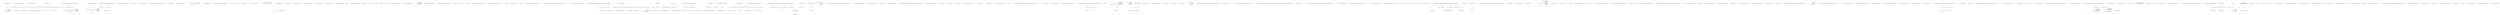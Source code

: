 digraph  {
d15 [cluster="Hangfire.AutomaticRetryAttribute.OnStateElection(Hangfire.States.ElectStateContext)", color=green, community=1, label="Logger.ErrorException(\r\n                        String.Format(\r\n                            ''Failed to process the job '{0}': an exception occurred.'',\r\n                            context.JobId),\r\n                        failedState.Exception)", prediction=0, span="67-71"];
d5 [cluster="Hangfire.AutomaticRetryAttribute.OnStateElection(Hangfire.States.ElectStateContext)", label="Entry Hangfire.AutomaticRetryAttribute.OnStateElection(Hangfire.States.ElectStateContext)", span="44-44"];
d6 [cluster="Hangfire.AutomaticRetryAttribute.OnStateElection(Hangfire.States.ElectStateContext)", label="var failedState = context.CandidateState as FailedState", span="46-46"];
d14 [cluster="Hangfire.AutomaticRetryAttribute.OnStateElection(Hangfire.States.ElectStateContext)", label=LogEvents, span="65-65"];
d16 [cluster="Hangfire.AutomaticRetryAttribute.OnStateElection(Hangfire.States.ElectStateContext)", label="Exit Hangfire.AutomaticRetryAttribute.OnStateElection(Hangfire.States.ElectStateContext)", span="44-44"];
d20 [cluster="string.Format(string, object)", label="Entry string.Format(string, object)", span="0-0"];
d21 [cluster="Hangfire.Logging.ILog.ErrorException(string, System.Exception)", label="Entry Hangfire.Logging.ILog.ErrorException(string, System.Exception)", span="166-166"];
d26 [cluster="Hangfire.AutomaticRetryAttribute.ScheduleAgainLater(Hangfire.States.ElectStateContext, int, Hangfire.States.FailedState)", color=green, community=1, label="Logger.WarnException(\r\n                    String.Format(\r\n                        ''Failed to process the job '{0}': an exception occurred. Retry attempt {1} of {2} will be performed in {3}.'',\r\n                        context.JobId,\r\n                        retryAttempt,\r\n                        Attempts,\r\n                        delay),\r\n                    failedState.Exception)", prediction=1, span="97-104"];
d47 [label="Hangfire.AutomaticRetryAttribute", span=""];
d18 [cluster="Hangfire.AutomaticRetryAttribute.ScheduleAgainLater(Hangfire.States.ElectStateContext, int, Hangfire.States.FailedState)", label="Entry Hangfire.AutomaticRetryAttribute.ScheduleAgainLater(Hangfire.States.ElectStateContext, int, Hangfire.States.FailedState)", span="82-82"];
d22 [cluster="Hangfire.AutomaticRetryAttribute.ScheduleAgainLater(Hangfire.States.ElectStateContext, int, Hangfire.States.FailedState)", label="var delay = TimeSpan.FromSeconds(SecondsToDelay(retryAttempt))", span="84-84"];
d25 [cluster="Hangfire.AutomaticRetryAttribute.ScheduleAgainLater(Hangfire.States.ElectStateContext, int, Hangfire.States.FailedState)", label=LogEvents, span="95-95"];
d27 [cluster="Hangfire.AutomaticRetryAttribute.ScheduleAgainLater(Hangfire.States.ElectStateContext, int, Hangfire.States.FailedState)", label="Exit Hangfire.AutomaticRetryAttribute.ScheduleAgainLater(Hangfire.States.ElectStateContext, int, Hangfire.States.FailedState)", span="82-82"];
d33 [cluster="string.Format(string, params object[])", label="Entry string.Format(string, params object[])", span="0-0"];
d34 [cluster="Hangfire.Logging.ILog.WarnException(string, System.Exception)", label="Entry Hangfire.Logging.ILog.WarnException(string, System.Exception)", span="285-285"];
d35 [cluster="Hangfire.AutomaticRetryAttribute.TransitionToDeleted(Hangfire.States.ElectStateContext, Hangfire.States.FailedState)", color=green, community=0, label="context.CandidateState = new DeletedState\r\n            {\r\n                Reason = String.Format(''Automatic deletion after retry count exceeded {0}'', Attempts)\r\n            }", prediction=2, span="115-118"];
d19 [cluster="Hangfire.AutomaticRetryAttribute.TransitionToDeleted(Hangfire.States.ElectStateContext, Hangfire.States.FailedState)", label="Entry Hangfire.AutomaticRetryAttribute.TransitionToDeleted(Hangfire.States.ElectStateContext, Hangfire.States.FailedState)", span="113-113"];
d36 [cluster="Hangfire.AutomaticRetryAttribute.TransitionToDeleted(Hangfire.States.ElectStateContext, Hangfire.States.FailedState)", label=LogEvents, span="120-120"];
d39 [cluster="Hangfire.States.DeletedState.DeletedState()", label="Entry Hangfire.States.DeletedState.DeletedState()", span="27-27"];
d37 [cluster="Hangfire.AutomaticRetryAttribute.TransitionToDeleted(Hangfire.States.ElectStateContext, Hangfire.States.FailedState)", color=green, community=1, label="Logger.WarnException(\r\n                    String.Format(\r\n                        ''Failed to process the job '{0}': an exception occured. Job was automatically deleted because the retry attempt count exceeded {1}.'',\r\n                        context.JobId,\r\n                        Attempts),\r\n                    failedState.Exception)", prediction=1, span="122-127"];
d38 [cluster="Hangfire.AutomaticRetryAttribute.TransitionToDeleted(Hangfire.States.ElectStateContext, Hangfire.States.FailedState)", label="Exit Hangfire.AutomaticRetryAttribute.TransitionToDeleted(Hangfire.States.ElectStateContext, Hangfire.States.FailedState)", span="113-113"];
d32 [cluster="string.Format(string, object, object)", label="Entry string.Format(string, object, object)", span="0-0"];
d9 [cluster="Hangfire.AutomaticRetryAttribute.OnStateElection(Hangfire.States.ElectStateContext)", label="var retryAttempt = context.GetJobParameter<int>(''RetryCount'') + 1", span="53-53"];
d11 [cluster="Hangfire.AutomaticRetryAttribute.OnStateElection(Hangfire.States.ElectStateContext)", label="ScheduleAgainLater(context, retryAttempt, failedState)", span="57-57"];
d13 [cluster="Hangfire.AutomaticRetryAttribute.OnStateElection(Hangfire.States.ElectStateContext)", label="TransitionToDeleted(context, failedState)", span="61-61"];
d7 [cluster="Hangfire.AutomaticRetryAttribute.OnStateElection(Hangfire.States.ElectStateContext)", label="failedState == null", span="47-47"];
d12 [cluster="Hangfire.AutomaticRetryAttribute.OnStateElection(Hangfire.States.ElectStateContext)", label="retryAttempt > Attempts && OnAttemptsExceeded == AttemptsExceededAction.Delete", span="59-59"];
d8 [cluster="Hangfire.AutomaticRetryAttribute.OnStateElection(Hangfire.States.ElectStateContext)", label="return;", span="50-50"];
d1 [cluster="Hangfire.AutomaticRetryAttribute.AutomaticRetryAttribute()", label="Attempts = DefaultRetryAttempts", span="22-22"];
d2 [cluster="Hangfire.AutomaticRetryAttribute.AutomaticRetryAttribute()", label="LogEvents = true", span="23-23"];
d3 [cluster="Hangfire.AutomaticRetryAttribute.AutomaticRetryAttribute()", label="OnAttemptsExceeded = AttemptsExceededAction.Fail", span="24-24"];
d10 [cluster="Hangfire.AutomaticRetryAttribute.OnStateElection(Hangfire.States.ElectStateContext)", label="retryAttempt <= Attempts", span="55-55"];
d24 [cluster="Hangfire.AutomaticRetryAttribute.ScheduleAgainLater(Hangfire.States.ElectStateContext, int, Hangfire.States.FailedState)", label="context.CandidateState = new ScheduledState(delay)\r\n            {\r\n                Reason = String.Format(''Retry attempt {0} of {1}'', retryAttempt, Attempts)\r\n            }", span="90-93"];
d28 [cluster="Hangfire.AutomaticRetryAttribute.SecondsToDelay(long)", label="Entry Hangfire.AutomaticRetryAttribute.SecondsToDelay(long)", span="132-132"];
d23 [cluster="Hangfire.AutomaticRetryAttribute.ScheduleAgainLater(Hangfire.States.ElectStateContext, int, Hangfire.States.FailedState)", label="context.SetJobParameter(''RetryCount'', retryAttempt)", span="86-86"];
d29 [cluster="System.TimeSpan.FromSeconds(double)", label="Entry System.TimeSpan.FromSeconds(double)", span="0-0"];
d17 [cluster="Hangfire.States.ElectStateContext.GetJobParameter<T>(string)", label="Entry Hangfire.States.ElectStateContext.GetJobParameter<T>(string)", span="54-54"];
d0 [cluster="Hangfire.AutomaticRetryAttribute.AutomaticRetryAttribute()", label="Entry Hangfire.AutomaticRetryAttribute.AutomaticRetryAttribute()", span="20-20"];
d4 [cluster="Hangfire.AutomaticRetryAttribute.AutomaticRetryAttribute()", label="Exit Hangfire.AutomaticRetryAttribute.AutomaticRetryAttribute()", span="20-20"];
d31 [cluster="Hangfire.States.ScheduledState.ScheduledState(System.TimeSpan)", label="Entry Hangfire.States.ScheduledState.ScheduledState(System.TimeSpan)", span="27-27"];
d42 [cluster="Hangfire.AutomaticRetryAttribute.SecondsToDelay(long)", label="Exit Hangfire.AutomaticRetryAttribute.SecondsToDelay(long)", span="132-132"];
d40 [cluster="Hangfire.AutomaticRetryAttribute.SecondsToDelay(long)", label="var random = new Random()", span="134-134"];
d41 [cluster="Hangfire.AutomaticRetryAttribute.SecondsToDelay(long)", label="return (int)Math.Round(\r\n                Math.Pow(retryCount - 1, 4) + 15 + (random.Next(30) * (retryCount)));", span="135-136"];
d30 [cluster="Hangfire.States.ElectStateContext.SetJobParameter<T>(string, T)", label="Entry Hangfire.States.ElectStateContext.SetJobParameter<T>(string, T)", span="49-49"];
d43 [cluster="System.Random.Random()", label="Entry System.Random.Random()", span="0-0"];
d44 [cluster="System.Math.Pow(double, double)", label="Entry System.Math.Pow(double, double)", span="0-0"];
d45 [cluster="System.Random.Next(int)", label="Entry System.Random.Next(int)", span="0-0"];
d46 [cluster="System.Math.Round(double)", label="Entry System.Math.Round(double)", span="0-0"];
m0_7 [cluster="Unk.NotNull", file="AutomaticRetryServerComponentWrapper.cs", label="Entry Unk.NotNull", span=""];
m0_6 [cluster="Hangfire.SqlServer.Msmq.MsmqJobQueueProvider.GetJobQueue(IDbConnection)", file="AutomaticRetryServerComponentWrapper.cs", label="Entry Hangfire.SqlServer.Msmq.MsmqJobQueueProvider.GetJobQueue(IDbConnection)", span="32-32"];
m0_5 [cluster="Hangfire.SqlServer.Msmq.Tests.MsmqJobQueueProviderFacts.CreateProvider()", file="AutomaticRetryServerComponentWrapper.cs", label="Entry Hangfire.SqlServer.Msmq.Tests.MsmqJobQueueProviderFacts.CreateProvider()", span="29-29"];
m0_14 [cluster="Hangfire.SqlServer.Msmq.Tests.MsmqJobQueueProviderFacts.CreateProvider()", file="AutomaticRetryServerComponentWrapper.cs", label="return new MsmqJobQueueProvider(\r\n                CleanMsmqQueueAttribute.PathPattern,\r\n                Queues,\r\n                MsmqTransactionType.Internal);", span="31-34"];
m0_15 [cluster="Hangfire.SqlServer.Msmq.Tests.MsmqJobQueueProviderFacts.CreateProvider()", file="AutomaticRetryServerComponentWrapper.cs", label="Exit Hangfire.SqlServer.Msmq.Tests.MsmqJobQueueProviderFacts.CreateProvider()", span="29-29"];
m0_0 [cluster="Hangfire.SqlServer.Msmq.Tests.MsmqJobQueueProviderFacts.GetJobQueue_ReturnsNonNullInstance()", file="AutomaticRetryServerComponentWrapper.cs", label="Entry Hangfire.SqlServer.Msmq.Tests.MsmqJobQueueProviderFacts.GetJobQueue_ReturnsNonNullInstance()", span="10-10"];
m0_1 [cluster="Hangfire.SqlServer.Msmq.Tests.MsmqJobQueueProviderFacts.GetJobQueue_ReturnsNonNullInstance()", file="AutomaticRetryServerComponentWrapper.cs", label="var provider = CreateProvider()", span="12-12"];
m0_2 [cluster="Hangfire.SqlServer.Msmq.Tests.MsmqJobQueueProviderFacts.GetJobQueue_ReturnsNonNullInstance()", file="AutomaticRetryServerComponentWrapper.cs", label="var jobQueue = provider.GetJobQueue(null)", span="14-14"];
m0_3 [cluster="Hangfire.SqlServer.Msmq.Tests.MsmqJobQueueProviderFacts.GetJobQueue_ReturnsNonNullInstance()", file="AutomaticRetryServerComponentWrapper.cs", label="Assert.NotNull(jobQueue)", span="16-16"];
m0_4 [cluster="Hangfire.SqlServer.Msmq.Tests.MsmqJobQueueProviderFacts.GetJobQueue_ReturnsNonNullInstance()", file="AutomaticRetryServerComponentWrapper.cs", label="Exit Hangfire.SqlServer.Msmq.Tests.MsmqJobQueueProviderFacts.GetJobQueue_ReturnsNonNullInstance()", span="10-10"];
m0_8 [cluster="Hangfire.SqlServer.Msmq.Tests.MsmqJobQueueProviderFacts.GetMonitoringApi_ReturnsNonNullInstance()", file="AutomaticRetryServerComponentWrapper.cs", label="Entry Hangfire.SqlServer.Msmq.Tests.MsmqJobQueueProviderFacts.GetMonitoringApi_ReturnsNonNullInstance()", span="20-20"];
m0_9 [cluster="Hangfire.SqlServer.Msmq.Tests.MsmqJobQueueProviderFacts.GetMonitoringApi_ReturnsNonNullInstance()", file="AutomaticRetryServerComponentWrapper.cs", label="var provider = CreateProvider()", span="22-22"];
m0_10 [cluster="Hangfire.SqlServer.Msmq.Tests.MsmqJobQueueProviderFacts.GetMonitoringApi_ReturnsNonNullInstance()", file="AutomaticRetryServerComponentWrapper.cs", label="var monitoring = provider.GetJobQueueMonitoringApi(null)", span="24-24"];
m0_11 [cluster="Hangfire.SqlServer.Msmq.Tests.MsmqJobQueueProviderFacts.GetMonitoringApi_ReturnsNonNullInstance()", file="AutomaticRetryServerComponentWrapper.cs", label="Assert.NotNull(monitoring)", span="26-26"];
m0_12 [cluster="Hangfire.SqlServer.Msmq.Tests.MsmqJobQueueProviderFacts.GetMonitoringApi_ReturnsNonNullInstance()", file="AutomaticRetryServerComponentWrapper.cs", label="Exit Hangfire.SqlServer.Msmq.Tests.MsmqJobQueueProviderFacts.GetMonitoringApi_ReturnsNonNullInstance()", span="20-20"];
m0_16 [cluster="Hangfire.SqlServer.Msmq.MsmqJobQueueProvider.MsmqJobQueueProvider(string, System.Collections.Generic.IEnumerable<string>, Hangfire.SqlServer.Msmq.MsmqTransactionType)", file="AutomaticRetryServerComponentWrapper.cs", label="Entry Hangfire.SqlServer.Msmq.MsmqJobQueueProvider.MsmqJobQueueProvider(string, System.Collections.Generic.IEnumerable<string>, Hangfire.SqlServer.Msmq.MsmqTransactionType)", span="26-26"];
m0_13 [cluster="Hangfire.SqlServer.Msmq.MsmqJobQueueProvider.GetJobQueueMonitoringApi(IDbConnection)", file="AutomaticRetryServerComponentWrapper.cs", label="Entry Hangfire.SqlServer.Msmq.MsmqJobQueueProvider.GetJobQueueMonitoringApi(IDbConnection)", span="37-37"];
m2_90 [cluster="HangFire.States.StateMachine.ApplyState(HangFire.Common.States.StateChangingContext, System.Collections.Generic.IEnumerable<HangFire.Common.States.IStateChangedFilter>)", file="BackgroundJobServerOptions.cs", label="Entry HangFire.States.StateMachine.ApplyState(HangFire.Common.States.StateChangingContext, System.Collections.Generic.IEnumerable<HangFire.Common.States.IStateChangedFilter>)", span="189-189"];
m2_104 [cluster="HangFire.States.StateMachine.ApplyState(HangFire.Common.States.StateChangingContext, System.Collections.Generic.IEnumerable<HangFire.Common.States.IStateChangedFilter>)", file="BackgroundJobServerOptions.cs", label="var transaction = _connection.CreateWriteTransaction()", span="193-193"];
m2_105 [cluster="HangFire.States.StateMachine.ApplyState(HangFire.Common.States.StateChangingContext, System.Collections.Generic.IEnumerable<HangFire.Common.States.IStateChangedFilter>)", file="BackgroundJobServerOptions.cs", label="var changedContext = new StateApplyingContext(\r\n                    context,\r\n                    transaction,\r\n                    context.CurrentState,\r\n                    context.CandidateState)", span="195-199"];
m2_106 [cluster="HangFire.States.StateMachine.ApplyState(HangFire.Common.States.StateChangingContext, System.Collections.Generic.IEnumerable<HangFire.Common.States.IStateChangedFilter>)", file="BackgroundJobServerOptions.cs", label="changedContext.ApplyState(_handlers, stateChangedFilters)", span="201-201"];
m2_107 [cluster="HangFire.States.StateMachine.ApplyState(HangFire.Common.States.StateChangingContext, System.Collections.Generic.IEnumerable<HangFire.Common.States.IStateChangedFilter>)", file="BackgroundJobServerOptions.cs", label="return transaction.Commit();", span="203-203"];
m2_108 [cluster="HangFire.States.StateMachine.ApplyState(HangFire.Common.States.StateChangingContext, System.Collections.Generic.IEnumerable<HangFire.Common.States.IStateChangedFilter>)", file="BackgroundJobServerOptions.cs", label="Exit HangFire.States.StateMachine.ApplyState(HangFire.Common.States.StateChangingContext, System.Collections.Generic.IEnumerable<HangFire.Common.States.IStateChangedFilter>)", span="189-189"];
m2_8 [cluster="HangFire.States.StateMachine.StateMachine(HangFire.Storage.IStorageConnection, System.Collections.Generic.IEnumerable<HangFire.Common.States.JobStateHandler>, System.Collections.Generic.IEnumerable<object>)", file="BackgroundJobServerOptions.cs", label="var handlers = stateHandlers.Union(connection.Storage.GetStateHandlers())", span="51-51"];
m2_14 [cluster="Hangfire.SqlServer.Msmq.MsmqFetchedJob.Requeue()", file="BackgroundJobServerOptions.cs", label="_transaction.Abort()", span="46-46"];
m2_88 [cluster="System.Collections.Generic.IEnumerable<TSource>.Contains<TSource>(TSource)", file="BackgroundJobServerOptions.cs", label="Entry System.Collections.Generic.IEnumerable<TSource>.Contains<TSource>(TSource)", span="0-0"];
m2_123 [cluster="System.Collections.Generic.List<T>.List()", file="BackgroundJobServerOptions.cs", label="Entry System.Collections.Generic.List<T>.List()", span="0-0"];
m2_91 [cluster="HangFire.States.FailedState.FailedState(System.Exception)", file="BackgroundJobServerOptions.cs", label="Entry HangFire.States.FailedState.FailedState(System.Exception)", span="28-28"];
m2_50 [cluster="HangFire.Storage.IStorageConnection.CreateExpiredJob(HangFire.Storage.InvocationData, string[], System.Collections.Generic.IDictionary<string, string>, System.TimeSpan)", file="BackgroundJobServerOptions.cs", label="Entry HangFire.Storage.IStorageConnection.CreateExpiredJob(HangFire.Storage.InvocationData, string[], System.Collections.Generic.IDictionary<string, string>, System.TimeSpan)", span="13-13"];
m2_12 [cluster="HangFire.States.StateMachine.StateMachine(HangFire.Storage.IStorageConnection, System.Collections.Generic.IEnumerable<HangFire.Common.States.JobStateHandler>, System.Collections.Generic.IEnumerable<object>)", file="BackgroundJobServerOptions.cs", label="_getFiltersThunk = jd => filters.Select(f => new JobFilter(f, JobFilterScope.Type, null))", span="59-59"];
m2_85 [cluster="string.IsNullOrWhiteSpace(string)", file="BackgroundJobServerOptions.cs", label="Entry string.IsNullOrWhiteSpace(string)", span="0-0"];
m2_59 [cluster="HangFire.Storage.IWriteOnlyTransaction.Commit()", file="BackgroundJobServerOptions.cs", label="Entry HangFire.Storage.IWriteOnlyTransaction.Commit()", span="39-39"];
m2_49 [cluster="System.TimeSpan.FromHours(double)", file="BackgroundJobServerOptions.cs", label="Entry System.TimeSpan.FromHours(double)", span="0-0"];
m2_89 [cluster="HangFire.Common.JobMethod.Deserialize(HangFire.Storage.InvocationData)", file="BackgroundJobServerOptions.cs", label="Entry HangFire.Common.JobMethod.Deserialize(HangFire.Storage.InvocationData)", span="91-91"];
m2_17 [cluster="Hangfire.SqlServer.Msmq.MsmqFetchedJob.Dispose()", file="BackgroundJobServerOptions.cs", label="Entry Hangfire.SqlServer.Msmq.MsmqFetchedJob.Dispose()", span="49-49"];
m2_113 [cluster="HangFire.States.StateMachine.RegisterHandler(HangFire.Common.States.JobStateHandler)", file="BackgroundJobServerOptions.cs", label="handler == null", span="214-214"];
m2_115 [cluster="HangFire.States.StateMachine.RegisterHandler(HangFire.Common.States.JobStateHandler)", file="BackgroundJobServerOptions.cs", label="String.IsNullOrEmpty(handler.StateName)", span="215-215"];
m2_117 [cluster="HangFire.States.StateMachine.RegisterHandler(HangFire.Common.States.JobStateHandler)", file="BackgroundJobServerOptions.cs", label="!_handlers.ContainsKey(handler.StateName)", span="217-217"];
m2_118 [cluster="HangFire.States.StateMachine.RegisterHandler(HangFire.Common.States.JobStateHandler)", file="BackgroundJobServerOptions.cs", label="_handlers.Add(handler.StateName, new List<JobStateHandler>())", span="219-219"];
m2_119 [cluster="HangFire.States.StateMachine.RegisterHandler(HangFire.Common.States.JobStateHandler)", file="BackgroundJobServerOptions.cs", label="_handlers[handler.StateName].Add(handler)", span="222-222"];
m2_114 [cluster="HangFire.States.StateMachine.RegisterHandler(HangFire.Common.States.JobStateHandler)", file="BackgroundJobServerOptions.cs", label="throw new ArgumentNullException(''handler'');", span="214-214"];
m2_116 [cluster="HangFire.States.StateMachine.RegisterHandler(HangFire.Common.States.JobStateHandler)", file="BackgroundJobServerOptions.cs", label="throw new ArgumentNullException(''stateName'');", span="215-215"];
m2_120 [cluster="HangFire.States.StateMachine.RegisterHandler(HangFire.Common.States.JobStateHandler)", file="BackgroundJobServerOptions.cs", label="Exit HangFire.States.StateMachine.RegisterHandler(HangFire.Common.States.JobStateHandler)", span="212-212"];
m2_0 [cluster="Hangfire.SqlServer.Msmq.MsmqFetchedJob.MsmqFetchedJob(Hangfire.SqlServer.Msmq.IMsmqTransaction, string)", file="BackgroundJobServerOptions.cs", label="Entry Hangfire.SqlServer.Msmq.MsmqFetchedJob.MsmqFetchedJob(Hangfire.SqlServer.Msmq.IMsmqTransaction, string)", span="27-27"];
m2_1 [cluster="Hangfire.SqlServer.Msmq.MsmqFetchedJob.MsmqFetchedJob(Hangfire.SqlServer.Msmq.IMsmqTransaction, string)", file="BackgroundJobServerOptions.cs", label="transaction == null", span="29-29"];
m2_53 [cluster="HangFire.Common.States.StateChangingContext.StateChangingContext(HangFire.Common.States.StateContext, HangFire.Common.States.JobState, string, HangFire.Storage.IStorageConnection)", file="BackgroundJobServerOptions.cs", label="Entry HangFire.Common.States.StateChangingContext.StateChangingContext(HangFire.Common.States.StateContext, HangFire.Common.States.JobState, string, HangFire.Storage.IStorageConnection)", span="25-25"];
m2_112 [cluster="System.Func<T, TResult>.Invoke(T)", file="BackgroundJobServerOptions.cs", label="Entry System.Func<T, TResult>.Invoke(T)", span="0-0"];
m2_55 [cluster="HangFire.Storage.IStorageConnection.CreateWriteTransaction()", file="BackgroundJobServerOptions.cs", label="Entry HangFire.Storage.IStorageConnection.CreateWriteTransaction()", span="10-10"];
m2_25 [cluster="HangFire.Common.Filters.JobFilter.JobFilter(object, HangFire.Common.Filters.JobFilterScope, int?)", file="BackgroundJobServerOptions.cs", label="Entry HangFire.Common.Filters.JobFilter.JobFilter(object, HangFire.Common.Filters.JobFilterScope, int?)", span="38-38"];
m2_26 [cluster="HangFire.States.StateMachine.CreateInState(HangFire.Common.JobMethod, string[], System.Collections.Generic.IDictionary<string, string>, HangFire.Common.States.JobState)", file="BackgroundJobServerOptions.cs", label="Entry HangFire.States.StateMachine.CreateInState(HangFire.Common.JobMethod, string[], System.Collections.Generic.IDictionary<string, string>, HangFire.Common.States.JobState)", span="63-63"];
m2_27 [cluster="HangFire.States.StateMachine.CreateInState(HangFire.Common.JobMethod, string[], System.Collections.Generic.IDictionary<string, string>, HangFire.Common.States.JobState)", file="BackgroundJobServerOptions.cs", label="method == null", span="69-69"];
m2_29 [cluster="HangFire.States.StateMachine.CreateInState(HangFire.Common.JobMethod, string[], System.Collections.Generic.IDictionary<string, string>, HangFire.Common.States.JobState)", file="BackgroundJobServerOptions.cs", label="parameters == null", span="70-70"];
m2_31 [cluster="HangFire.States.StateMachine.CreateInState(HangFire.Common.JobMethod, string[], System.Collections.Generic.IDictionary<string, string>, HangFire.Common.States.JobState)", file="BackgroundJobServerOptions.cs", label="state == null", span="71-71"];
m2_33 [cluster="HangFire.States.StateMachine.CreateInState(HangFire.Common.JobMethod, string[], System.Collections.Generic.IDictionary<string, string>, HangFire.Common.States.JobState)", file="BackgroundJobServerOptions.cs", label="var invocationData = new InvocationData\r\n            {\r\n                Type = method.Type.AssemblyQualifiedName,\r\n                Method = method.Method.Name,\r\n                ParameterTypes = JobHelper.ToJson(method.Method.GetParameters().Select(x => x.ParameterType)),\r\n            }", span="73-78"];
m2_34 [cluster="HangFire.States.StateMachine.CreateInState(HangFire.Common.JobMethod, string[], System.Collections.Generic.IDictionary<string, string>, HangFire.Common.States.JobState)", file="BackgroundJobServerOptions.cs", label="var jobId = _connection.CreateExpiredJob(\r\n                invocationData, \r\n                arguments,\r\n                parameters,\r\n                TimeSpan.FromHours(1))", span="80-84"];
m2_35 [cluster="HangFire.States.StateMachine.CreateInState(HangFire.Common.JobMethod, string[], System.Collections.Generic.IDictionary<string, string>, HangFire.Common.States.JobState)", file="BackgroundJobServerOptions.cs", label="var filterInfo = GetFilters(method)", span="86-86"];
m2_36 [cluster="HangFire.States.StateMachine.CreateInState(HangFire.Common.JobMethod, string[], System.Collections.Generic.IDictionary<string, string>, HangFire.Common.States.JobState)", file="BackgroundJobServerOptions.cs", label="var context = new StateContext(jobId, method)", span="87-87"];
m2_37 [cluster="HangFire.States.StateMachine.CreateInState(HangFire.Common.JobMethod, string[], System.Collections.Generic.IDictionary<string, string>, HangFire.Common.States.JobState)", file="BackgroundJobServerOptions.cs", label="var changingContext = new StateChangingContext(context, state, null, _connection)", span="88-88"];
m2_28 [cluster="HangFire.States.StateMachine.CreateInState(HangFire.Common.JobMethod, string[], System.Collections.Generic.IDictionary<string, string>, HangFire.Common.States.JobState)", file="BackgroundJobServerOptions.cs", label="throw new ArgumentNullException(''method'');", span="69-69"];
m2_30 [cluster="HangFire.States.StateMachine.CreateInState(HangFire.Common.JobMethod, string[], System.Collections.Generic.IDictionary<string, string>, HangFire.Common.States.JobState)", file="BackgroundJobServerOptions.cs", label="throw new ArgumentNullException(''parameters'');", span="70-70"];
m2_32 [cluster="HangFire.States.StateMachine.CreateInState(HangFire.Common.JobMethod, string[], System.Collections.Generic.IDictionary<string, string>, HangFire.Common.States.JobState)", file="BackgroundJobServerOptions.cs", label="throw new ArgumentNullException(''state'');", span="71-71"];
m2_42 [cluster="HangFire.States.StateMachine.CreateInState(HangFire.Common.JobMethod, string[], System.Collections.Generic.IDictionary<string, string>, HangFire.Common.States.JobState)", file="BackgroundJobServerOptions.cs", label="transaction.PersistJob(jobId)", span="102-102"];
m2_44 [cluster="HangFire.States.StateMachine.CreateInState(HangFire.Common.JobMethod, string[], System.Collections.Generic.IDictionary<string, string>, HangFire.Common.States.JobState)", file="BackgroundJobServerOptions.cs", label="return jobId;", span="108-108"];
m2_38 [cluster="HangFire.States.StateMachine.CreateInState(HangFire.Common.JobMethod, string[], System.Collections.Generic.IDictionary<string, string>, HangFire.Common.States.JobState)", file="BackgroundJobServerOptions.cs", label="InvokeStateChangingFilters(changingContext, filterInfo.StateChangingFilters)", span="90-90"];
m2_41 [cluster="HangFire.States.StateMachine.CreateInState(HangFire.Common.JobMethod, string[], System.Collections.Generic.IDictionary<string, string>, HangFire.Common.States.JobState)", file="BackgroundJobServerOptions.cs", label="changedContext.ApplyState(_handlers, filterInfo.StateChangedFilters)", span="100-100"];
m2_40 [cluster="HangFire.States.StateMachine.CreateInState(HangFire.Common.JobMethod, string[], System.Collections.Generic.IDictionary<string, string>, HangFire.Common.States.JobState)", file="BackgroundJobServerOptions.cs", label="var changedContext = new StateApplyingContext(\r\n                    context,\r\n                    transaction,\r\n                    ''Created'',\r\n                    changingContext.CandidateState)", span="94-98"];
m2_39 [cluster="HangFire.States.StateMachine.CreateInState(HangFire.Common.JobMethod, string[], System.Collections.Generic.IDictionary<string, string>, HangFire.Common.States.JobState)", file="BackgroundJobServerOptions.cs", label="var transaction = _connection.CreateWriteTransaction()", span="92-92"];
m2_43 [cluster="HangFire.States.StateMachine.CreateInState(HangFire.Common.JobMethod, string[], System.Collections.Generic.IDictionary<string, string>, HangFire.Common.States.JobState)", file="BackgroundJobServerOptions.cs", label="transaction.Commit()", span="105-105"];
m2_45 [cluster="HangFire.States.StateMachine.CreateInState(HangFire.Common.JobMethod, string[], System.Collections.Generic.IDictionary<string, string>, HangFire.Common.States.JobState)", file="BackgroundJobServerOptions.cs", label="Exit HangFire.States.StateMachine.CreateInState(HangFire.Common.JobMethod, string[], System.Collections.Generic.IDictionary<string, string>, HangFire.Common.States.JobState)", span="63-63"];
m2_15 [cluster="Hangfire.SqlServer.Msmq.MsmqFetchedJob.Requeue()", file="BackgroundJobServerOptions.cs", label="Exit Hangfire.SqlServer.Msmq.MsmqFetchedJob.Requeue()", span="44-44"];
m2_111 [cluster="HangFire.Common.Filters.JobFilterInfo.JobFilterInfo(System.Collections.Generic.IEnumerable<HangFire.Common.Filters.JobFilter>)", file="BackgroundJobServerOptions.cs", label="Entry HangFire.Common.Filters.JobFilterInfo.JobFilterInfo(System.Collections.Generic.IEnumerable<HangFire.Common.Filters.JobFilter>)", span="119-119"];
m2_57 [cluster="HangFire.Common.States.StateApplyingContext.ApplyState(System.Collections.Generic.IDictionary<string, System.Collections.Generic.List<HangFire.Common.States.JobStateHandler>>, System.Collections.Generic.IEnumerable<HangFire.Common.States.IStateChangedFilter>)", file="BackgroundJobServerOptions.cs", label="Entry HangFire.Common.States.StateApplyingContext.ApplyState(System.Collections.Generic.IDictionary<string, System.Collections.Generic.List<HangFire.Common.States.JobStateHandler>>, System.Collections.Generic.IEnumerable<HangFire.Common.States.IStateChangedFilter>)", span="46-46"];
m2_121 [cluster="string.IsNullOrEmpty(string)", file="BackgroundJobServerOptions.cs", label="Entry string.IsNullOrEmpty(string)", span="0-0"];
m2_13 [cluster="HangFire.States.StateMachine.StateMachine(HangFire.Storage.IStorageConnection, System.Collections.Generic.IEnumerable<HangFire.Common.States.JobStateHandler>, System.Collections.Generic.IEnumerable<object>)", file="BackgroundJobServerOptions.cs", label="Exit HangFire.States.StateMachine.StateMachine(HangFire.Storage.IStorageConnection, System.Collections.Generic.IEnumerable<HangFire.Common.States.JobStateHandler>, System.Collections.Generic.IEnumerable<object>)", span="41-41"];
m2_86 [cluster="HangFire.Storage.IStorageConnection.AcquireJobLock(string)", file="BackgroundJobServerOptions.cs", label="Entry HangFire.Storage.IStorageConnection.AcquireJobLock(string)", span="22-22"];
m2_103 [cluster="HangFire.Storage.IWriteOnlyTransaction.AppendJobHistory(string, HangFire.Common.States.JobState, HangFire.Common.JobMethod)", file="BackgroundJobServerOptions.cs", label="Entry HangFire.Storage.IWriteOnlyTransaction.AppendJobHistory(string, HangFire.Common.States.JobState, HangFire.Common.JobMethod)", span="13-13"];
m2_122 [cluster="System.Collections.Generic.IDictionary<TKey, TValue>.ContainsKey(TKey)", file="BackgroundJobServerOptions.cs", label="Entry System.Collections.Generic.IDictionary<TKey, TValue>.ContainsKey(TKey)", span="0-0"];
m2_16 [cluster="System.Collections.Generic.IEnumerable<TSource>.Union<TSource>(System.Collections.Generic.IEnumerable<TSource>)", file="BackgroundJobServerOptions.cs", label="Entry System.Collections.Generic.IEnumerable<TSource>.Union<TSource>(System.Collections.Generic.IEnumerable<TSource>)", span="0-0"];
m2_48 [cluster="Unk.ToJson", file="BackgroundJobServerOptions.cs", label="Entry Unk.ToJson", span=""];
m2_60 [cluster="lambda expression", file="BackgroundJobServerOptions.cs", label="Entry lambda expression", span="77-77"];
m2_19 [cluster="Hangfire.SqlServer.Msmq.MsmqFetchedJob.Dispose()", file="BackgroundJobServerOptions.cs", label="Exit Hangfire.SqlServer.Msmq.MsmqFetchedJob.Dispose()", span="49-49"];
m2_18 [cluster="Hangfire.SqlServer.Msmq.MsmqFetchedJob.Dispose()", file="BackgroundJobServerOptions.cs", label="_transaction.Dispose()", span="51-51"];
m2_20 [cluster="System.IDisposable.Dispose()", file="BackgroundJobServerOptions.cs", label="Entry System.IDisposable.Dispose()", span="0-0"];
m2_22 [cluster="lambda expression", file="BackgroundJobServerOptions.cs", label="Entry lambda expression", span="59-59"];
m2_23 [cluster="lambda expression", file="BackgroundJobServerOptions.cs", label="new JobFilter(f, JobFilterScope.Type, null)", span="59-59"];
m2_24 [cluster="lambda expression", file="BackgroundJobServerOptions.cs", label="Exit lambda expression", span="59-59"];
m2_61 [cluster="lambda expression", file="BackgroundJobServerOptions.cs", label="x.ParameterType", span="77-77"];
m2_62 [cluster="lambda expression", file="BackgroundJobServerOptions.cs", label="Exit lambda expression", span="77-77"];
m2_21 [cluster="Unk.Select", file="BackgroundJobServerOptions.cs", label="Hangfire.SqlServer.Msmq.MsmqFetchedJob", span=""];
m2_54 [cluster="HangFire.States.StateMachine.InvokeStateChangingFilters(HangFire.Common.States.StateChangingContext, System.Collections.Generic.IEnumerable<HangFire.Common.States.IStateChangingFilter>)", file="BackgroundJobServerOptions.cs", label="Entry HangFire.States.StateMachine.InvokeStateChangingFilters(HangFire.Common.States.StateChangingContext, System.Collections.Generic.IEnumerable<HangFire.Common.States.IStateChangingFilter>)", span="170-170"];
m2_94 [cluster="HangFire.States.StateMachine.InvokeStateChangingFilters(HangFire.Common.States.StateChangingContext, System.Collections.Generic.IEnumerable<HangFire.Common.States.IStateChangingFilter>)", file="BackgroundJobServerOptions.cs", label=filters, span="173-173"];
m2_95 [cluster="HangFire.States.StateMachine.InvokeStateChangingFilters(HangFire.Common.States.StateChangingContext, System.Collections.Generic.IEnumerable<HangFire.Common.States.IStateChangingFilter>)", file="BackgroundJobServerOptions.cs", label="var oldState = context.CandidateState", span="175-175"];
m2_96 [cluster="HangFire.States.StateMachine.InvokeStateChangingFilters(HangFire.Common.States.StateChangingContext, System.Collections.Generic.IEnumerable<HangFire.Common.States.IStateChangingFilter>)", file="BackgroundJobServerOptions.cs", label="filter.OnStateChanging(context)", span="176-176"];
m2_97 [cluster="HangFire.States.StateMachine.InvokeStateChangingFilters(HangFire.Common.States.StateChangingContext, System.Collections.Generic.IEnumerable<HangFire.Common.States.IStateChangingFilter>)", file="BackgroundJobServerOptions.cs", label="oldState != context.CandidateState", span="178-178"];
m2_99 [cluster="HangFire.States.StateMachine.InvokeStateChangingFilters(HangFire.Common.States.StateChangingContext, System.Collections.Generic.IEnumerable<HangFire.Common.States.IStateChangingFilter>)", file="BackgroundJobServerOptions.cs", label="transaction.AppendJobHistory(context.JobId, oldState, context.JobMethod)", span="182-182"];
m2_98 [cluster="HangFire.States.StateMachine.InvokeStateChangingFilters(HangFire.Common.States.StateChangingContext, System.Collections.Generic.IEnumerable<HangFire.Common.States.IStateChangingFilter>)", file="BackgroundJobServerOptions.cs", label="var transaction = _connection.CreateWriteTransaction()", span="180-180"];
m2_100 [cluster="HangFire.States.StateMachine.InvokeStateChangingFilters(HangFire.Common.States.StateChangingContext, System.Collections.Generic.IEnumerable<HangFire.Common.States.IStateChangingFilter>)", file="BackgroundJobServerOptions.cs", label="transaction.Commit()", span="183-183"];
m2_101 [cluster="HangFire.States.StateMachine.InvokeStateChangingFilters(HangFire.Common.States.StateChangingContext, System.Collections.Generic.IEnumerable<HangFire.Common.States.IStateChangingFilter>)", file="BackgroundJobServerOptions.cs", label="Exit HangFire.States.StateMachine.InvokeStateChangingFilters(HangFire.Common.States.StateChangingContext, System.Collections.Generic.IEnumerable<HangFire.Common.States.IStateChangingFilter>)", span="170-170"];
m2_63 [cluster="HangFire.States.StateMachine.ChangeState(string, HangFire.Common.States.JobState, params string[])", file="BackgroundJobServerOptions.cs", label="Entry HangFire.States.StateMachine.ChangeState(string, HangFire.Common.States.JobState, params string[])", span="111-111"];
m2_64 [cluster="HangFire.States.StateMachine.ChangeState(string, HangFire.Common.States.JobState, params string[])", file="BackgroundJobServerOptions.cs", label="String.IsNullOrWhiteSpace(jobId)", span="114-114"];
m2_66 [cluster="HangFire.States.StateMachine.ChangeState(string, HangFire.Common.States.JobState, params string[])", file="BackgroundJobServerOptions.cs", label="state == null", span="115-115"];
m2_68 [cluster="HangFire.States.StateMachine.ChangeState(string, HangFire.Common.States.JobState, params string[])", file="BackgroundJobServerOptions.cs", label="_connection.AcquireJobLock(jobId)", span="117-117"];
m2_69 [cluster="HangFire.States.StateMachine.ChangeState(string, HangFire.Common.States.JobState, params string[])", file="BackgroundJobServerOptions.cs", label="var jobData = _connection.GetJobStateAndInvocationData(jobId)", span="119-119"];
m2_73 [cluster="HangFire.States.StateMachine.ChangeState(string, HangFire.Common.States.JobState, params string[])", file="BackgroundJobServerOptions.cs", label="allowedCurrentStates.Length > 0 && !allowedCurrentStates.Contains(currentState)", span="128-128"];
m2_77 [cluster="HangFire.States.StateMachine.ChangeState(string, HangFire.Common.States.JobState, params string[])", file="BackgroundJobServerOptions.cs", label="var context = new StateContext(jobId, jobMethod)", span="138-138"];
m2_78 [cluster="HangFire.States.StateMachine.ChangeState(string, HangFire.Common.States.JobState, params string[])", file="BackgroundJobServerOptions.cs", label="var changingContext = new StateChangingContext(context, state, currentState, _connection)", span="139-139"];
m2_82 [cluster="HangFire.States.StateMachine.ChangeState(string, HangFire.Common.States.JobState, params string[])", file="BackgroundJobServerOptions.cs", label="var changingContext = new StateChangingContext(\r\n                        new StateContext(jobId, null),\r\n                        new FailedState(ex)\r\n                        {\r\n                            Reason = String.Format(\r\n                                ''Could not change the state of the job '{0}' to the '{1}'. See the inner exception for details.'',\r\n                                state.StateName, jobId)\r\n                        },\r\n                        currentState,\r\n                        _connection)", span="152-161"];
m2_65 [cluster="HangFire.States.StateMachine.ChangeState(string, HangFire.Common.States.JobState, params string[])", file="BackgroundJobServerOptions.cs", label="throw new ArgumentNullException(''jobId'');", span="114-114"];
m2_67 [cluster="HangFire.States.StateMachine.ChangeState(string, HangFire.Common.States.JobState, params string[])", file="BackgroundJobServerOptions.cs", label="throw new ArgumentNullException(''state'');", span="115-115"];
m2_70 [cluster="HangFire.States.StateMachine.ChangeState(string, HangFire.Common.States.JobState, params string[])", file="BackgroundJobServerOptions.cs", label="jobData == null", span="121-121"];
m2_72 [cluster="HangFire.States.StateMachine.ChangeState(string, HangFire.Common.States.JobState, params string[])", file="BackgroundJobServerOptions.cs", label="var currentState = jobData.State", span="127-127"];
m2_75 [cluster="HangFire.States.StateMachine.ChangeState(string, HangFire.Common.States.JobState, params string[])", file="BackgroundJobServerOptions.cs", label="var jobMethod = JobMethod.Deserialize(jobData.InvocationData)", span="135-135"];
m2_71 [cluster="HangFire.States.StateMachine.ChangeState(string, HangFire.Common.States.JobState, params string[])", file="BackgroundJobServerOptions.cs", label="return false;", span="124-124"];
m2_74 [cluster="HangFire.States.StateMachine.ChangeState(string, HangFire.Common.States.JobState, params string[])", file="BackgroundJobServerOptions.cs", label="return false;", span="130-130"];
m2_76 [cluster="HangFire.States.StateMachine.ChangeState(string, HangFire.Common.States.JobState, params string[])", file="BackgroundJobServerOptions.cs", label="var filterInfo = GetFilters(jobMethod)", span="136-136"];
m2_79 [cluster="HangFire.States.StateMachine.ChangeState(string, HangFire.Common.States.JobState, params string[])", file="BackgroundJobServerOptions.cs", label="InvokeStateChangingFilters(changingContext, filterInfo.StateChangingFilters)", span="141-141"];
m2_80 [cluster="HangFire.States.StateMachine.ChangeState(string, HangFire.Common.States.JobState, params string[])", file="BackgroundJobServerOptions.cs", label="return ApplyState(changingContext, filterInfo.StateChangedFilters);", span="143-143"];
m2_81 [cluster="HangFire.States.StateMachine.ChangeState(string, HangFire.Common.States.JobState, params string[])", file="BackgroundJobServerOptions.cs", label=JobLoadException, span="145-145"];
m2_83 [cluster="HangFire.States.StateMachine.ChangeState(string, HangFire.Common.States.JobState, params string[])", file="BackgroundJobServerOptions.cs", label="return ApplyState(\r\n                        changingContext,\r\n                        Enumerable.Empty<IStateChangedFilter>());", span="163-165"];
m2_84 [cluster="HangFire.States.StateMachine.ChangeState(string, HangFire.Common.States.JobState, params string[])", file="BackgroundJobServerOptions.cs", label="Exit HangFire.States.StateMachine.ChangeState(string, HangFire.Common.States.JobState, params string[])", span="111-111"];
m2_102 [cluster="HangFire.Common.States.IStateChangingFilter.OnStateChanging(HangFire.Common.States.StateChangingContext)", file="BackgroundJobServerOptions.cs", label="Entry HangFire.Common.States.IStateChangingFilter.OnStateChanging(HangFire.Common.States.StateChangingContext)", span="30-30"];
m2_5 [cluster="HangFire.States.StateMachine.StateMachine(HangFire.Storage.IStorageConnection, System.Collections.Generic.IEnumerable<HangFire.Common.States.JobStateHandler>, System.Collections.Generic.IEnumerable<object>)", file="BackgroundJobServerOptions.cs", label="stateHandlers == null", span="47-47"];
m2_6 [cluster="HangFire.States.StateMachine.StateMachine(HangFire.Storage.IStorageConnection, System.Collections.Generic.IEnumerable<HangFire.Common.States.JobStateHandler>, System.Collections.Generic.IEnumerable<object>)", file="BackgroundJobServerOptions.cs", label="throw new ArgumentNullException(''stateHandlers'');", span="47-47"];
m2_3 [cluster="HangFire.States.StateMachine.StateMachine(HangFire.Storage.IStorageConnection, System.Collections.Generic.IEnumerable<HangFire.Common.States.JobStateHandler>, System.Collections.Generic.IEnumerable<object>)", file="BackgroundJobServerOptions.cs", label="connection == null", span="46-46"];
m2_4 [cluster="HangFire.States.StateMachine.StateMachine(HangFire.Storage.IStorageConnection, System.Collections.Generic.IEnumerable<HangFire.Common.States.JobStateHandler>, System.Collections.Generic.IEnumerable<object>)", file="BackgroundJobServerOptions.cs", label="throw new ArgumentNullException(''connection'');", span="46-46"];
m2_2 [cluster="HangFire.States.StateMachine.StateMachine(HangFire.Storage.IStorageConnection, System.Collections.Generic.IEnumerable<HangFire.Common.States.JobStateHandler>, System.Collections.Generic.IEnumerable<object>)", file="BackgroundJobServerOptions.cs", label="Entry HangFire.States.StateMachine.StateMachine(HangFire.Storage.IStorageConnection, System.Collections.Generic.IEnumerable<HangFire.Common.States.JobStateHandler>, System.Collections.Generic.IEnumerable<object>)", span="41-41"];
m2_7 [cluster="HangFire.States.StateMachine.StateMachine(HangFire.Storage.IStorageConnection, System.Collections.Generic.IEnumerable<HangFire.Common.States.JobStateHandler>, System.Collections.Generic.IEnumerable<object>)", file="BackgroundJobServerOptions.cs", label="_connection = connection", span="49-49"];
m2_87 [cluster="HangFire.Storage.IStorageConnection.GetJobStateAndInvocationData(string)", file="BackgroundJobServerOptions.cs", label="Entry HangFire.Storage.IStorageConnection.GetJobStateAndInvocationData(string)", span="23-23"];
m2_56 [cluster="HangFire.Common.States.StateApplyingContext.StateApplyingContext(HangFire.Common.States.StateContext, HangFire.Storage.IWriteOnlyTransaction, string, HangFire.Common.States.JobState)", file="BackgroundJobServerOptions.cs", label="Entry HangFire.Common.States.StateApplyingContext.StateApplyingContext(HangFire.Common.States.StateContext, HangFire.Storage.IWriteOnlyTransaction, string, HangFire.Common.States.JobState)", span="25-25"];
m2_9 [cluster="HangFire.States.StateMachine.StateMachine(HangFire.Storage.IStorageConnection, System.Collections.Generic.IEnumerable<HangFire.Common.States.JobStateHandler>, System.Collections.Generic.IEnumerable<object>)", file="BackgroundJobServerOptions.cs", label=handlers, span="52-52"];
m2_10 [cluster="HangFire.States.StateMachine.StateMachine(HangFire.Storage.IStorageConnection, System.Collections.Generic.IEnumerable<HangFire.Common.States.JobStateHandler>, System.Collections.Generic.IEnumerable<object>)", color=green, community=0, file="BackgroundJobServerOptions.cs", label="RegisterHandler(handler)", prediction=4, span="54-54"];
m2_11 [cluster="HangFire.States.StateMachine.StateMachine(HangFire.Storage.IStorageConnection, System.Collections.Generic.IEnumerable<HangFire.Common.States.JobStateHandler>, System.Collections.Generic.IEnumerable<object>)", file="BackgroundJobServerOptions.cs", label="filters != null", span="57-57"];
m2_58 [cluster="HangFire.Storage.IWriteOnlyTransaction.PersistJob(string)", file="BackgroundJobServerOptions.cs", label="Entry HangFire.Storage.IWriteOnlyTransaction.PersistJob(string)", span="11-11"];
m2_125 [cluster="System.Collections.Generic.List<T>.Add(T)", file="BackgroundJobServerOptions.cs", label="Entry System.Collections.Generic.List<T>.Add(T)", span="0-0"];
m2_51 [cluster="HangFire.States.StateMachine.GetFilters(HangFire.Common.JobMethod)", file="BackgroundJobServerOptions.cs", label="Entry HangFire.States.StateMachine.GetFilters(HangFire.Common.JobMethod)", span="207-207"];
m2_109 [cluster="HangFire.States.StateMachine.GetFilters(HangFire.Common.JobMethod)", file="BackgroundJobServerOptions.cs", label="return new JobFilterInfo(_getFiltersThunk(method));", span="209-209"];
m2_110 [cluster="HangFire.States.StateMachine.GetFilters(HangFire.Common.JobMethod)", file="BackgroundJobServerOptions.cs", label="Exit HangFire.States.StateMachine.GetFilters(HangFire.Common.JobMethod)", span="207-207"];
m2_47 [cluster="System.Reflection.MethodBase.GetParameters()", file="BackgroundJobServerOptions.cs", label="Entry System.Reflection.MethodBase.GetParameters()", span="0-0"];
m2_124 [cluster="System.Collections.Generic.IDictionary<TKey, TValue>.Add(TKey, TValue)", file="BackgroundJobServerOptions.cs", label="Entry System.Collections.Generic.IDictionary<TKey, TValue>.Add(TKey, TValue)", span="0-0"];
m2_52 [cluster="HangFire.Common.States.StateContext.StateContext(string, HangFire.Common.JobMethod)", file="BackgroundJobServerOptions.cs", label="Entry HangFire.Common.States.StateContext.StateContext(string, HangFire.Common.JobMethod)", span="27-27"];
m2_46 [cluster="HangFire.Storage.InvocationData.InvocationData()", file="BackgroundJobServerOptions.cs", label="Entry HangFire.Storage.InvocationData.InvocationData()", span="2-2"];
m2_93 [cluster="System.Linq.Enumerable.Empty<TResult>()", file="BackgroundJobServerOptions.cs", label="Entry System.Linq.Enumerable.Empty<TResult>()", span="0-0"];
m2_126 [file="BackgroundJobServerOptions.cs", label="HangFire.States.StateMachine", span=""];
m2_127 [file="BackgroundJobServerOptions.cs", label="System.Collections.Generic.IEnumerable<object>", span=""];
m4_0 [cluster="HangFire.Redis.States.ProcessingStateHandler.Apply(HangFire.Common.States.StateApplyingContext, System.Collections.Generic.IDictionary<string, string>)", file="JobArgumentFacts.cs", label="Entry HangFire.Redis.States.ProcessingStateHandler.Apply(HangFire.Common.States.StateApplyingContext, System.Collections.Generic.IDictionary<string, string>)", span="10-10"];
m4_1 [cluster="HangFire.Redis.States.ProcessingStateHandler.Apply(HangFire.Common.States.StateApplyingContext, System.Collections.Generic.IDictionary<string, string>)", file="JobArgumentFacts.cs", label="context.Transaction.AddToSet(\r\n                ''processing'',\r\n                context.JobId,\r\n                JobHelper.ToTimestamp(DateTime.UtcNow))", span="12-15"];
m4_2 [cluster="HangFire.Redis.States.ProcessingStateHandler.Apply(HangFire.Common.States.StateApplyingContext, System.Collections.Generic.IDictionary<string, string>)", file="JobArgumentFacts.cs", label="Exit HangFire.Redis.States.ProcessingStateHandler.Apply(HangFire.Common.States.StateApplyingContext, System.Collections.Generic.IDictionary<string, string>)", span="10-10"];
m4_8 [cluster="HangFire.Storage.IWriteOnlyTransaction.RemoveFromSet(string, string)", file="JobArgumentFacts.cs", label="Entry HangFire.Storage.IWriteOnlyTransaction.RemoveFromSet(string, string)", span="25-25"];
m4_5 [cluster="HangFire.Redis.States.ProcessingStateHandler.Unapply(HangFire.Common.States.StateApplyingContext)", file="JobArgumentFacts.cs", label="Entry HangFire.Redis.States.ProcessingStateHandler.Unapply(HangFire.Common.States.StateApplyingContext)", span="18-18"];
m4_6 [cluster="HangFire.Redis.States.ProcessingStateHandler.Unapply(HangFire.Common.States.StateApplyingContext)", file="JobArgumentFacts.cs", label="context.Transaction.RemoveFromSet(''processing'', context.JobId)", span="20-20"];
m4_7 [cluster="HangFire.Redis.States.ProcessingStateHandler.Unapply(HangFire.Common.States.StateApplyingContext)", file="JobArgumentFacts.cs", label="Exit HangFire.Redis.States.ProcessingStateHandler.Unapply(HangFire.Common.States.StateApplyingContext)", span="18-18"];
m4_3 [cluster="HangFire.Common.JobHelper.ToTimestamp(System.DateTime)", file="JobArgumentFacts.cs", label="Entry HangFire.Common.JobHelper.ToTimestamp(System.DateTime)", span="35-35"];
m4_4 [cluster="HangFire.Storage.IWriteOnlyTransaction.AddToSet(string, string, double)", file="JobArgumentFacts.cs", label="Entry HangFire.Storage.IWriteOnlyTransaction.AddToSet(string, string, double)", span="24-24"];
m6_6 [cluster="Hangfire.Server.RecurringJobScheduler.RecurringJobScheduler(Hangfire.JobStorage, Hangfire.IBackgroundJobClient, Hangfire.Server.IScheduleInstantFactory, Hangfire.Server.IThrottler)", file="RecurringJobScheduler.cs", label="throw new ArgumentNullException(''instantFactory'');", span="47-47"];
m6_7 [cluster="Hangfire.Server.RecurringJobScheduler.RecurringJobScheduler(Hangfire.JobStorage, Hangfire.IBackgroundJobClient, Hangfire.Server.IScheduleInstantFactory, Hangfire.Server.IThrottler)", file="RecurringJobScheduler.cs", label="throttler == null", span="48-48"];
m6_8 [cluster="Hangfire.Server.RecurringJobScheduler.RecurringJobScheduler(Hangfire.JobStorage, Hangfire.IBackgroundJobClient, Hangfire.Server.IScheduleInstantFactory, Hangfire.Server.IThrottler)", file="RecurringJobScheduler.cs", label="throw new ArgumentNullException(''throttler'');", span="48-48"];
m6_9 [cluster="Hangfire.Server.RecurringJobScheduler.RecurringJobScheduler(Hangfire.JobStorage, Hangfire.IBackgroundJobClient, Hangfire.Server.IScheduleInstantFactory, Hangfire.Server.IThrottler)", file="RecurringJobScheduler.cs", label="_storage = storage", span="50-50"];
m6_10 [cluster="Hangfire.Server.RecurringJobScheduler.RecurringJobScheduler(Hangfire.JobStorage, Hangfire.IBackgroundJobClient, Hangfire.Server.IScheduleInstantFactory, Hangfire.Server.IThrottler)", file="RecurringJobScheduler.cs", label="_client = client", span="51-51"];
m6_14 [cluster="HangFire.Core.Tests.DictionaryAssert.ContainsFollowingItems(System.Collections.Generic.IDictionary<string, string>, System.Collections.Generic.IDictionary<string, string>)", file="RecurringJobScheduler.cs", label="Entry HangFire.Core.Tests.DictionaryAssert.ContainsFollowingItems(System.Collections.Generic.IDictionary<string, string>, System.Collections.Generic.IDictionary<string, string>)", span="9-9"];
m6_30 [cluster="Hangfire.Storage.IStorageConnection.AcquireDistributedLock(string, System.TimeSpan)", file="RecurringJobScheduler.cs", label="Entry Hangfire.Storage.IStorageConnection.AcquireDistributedLock(string, System.TimeSpan)", span="28-28"];
m6_53 [cluster="Hangfire.Storage.InvocationData.Deserialize()", file="RecurringJobScheduler.cs", label="Entry Hangfire.Storage.InvocationData.Deserialize()", span="40-40"];
m6_12 [cluster="Hangfire.Server.RecurringJobScheduler.RecurringJobScheduler(Hangfire.JobStorage, Hangfire.IBackgroundJobClient, Hangfire.Server.IScheduleInstantFactory, Hangfire.Server.IThrottler)", file="RecurringJobScheduler.cs", label="_throttler = throttler", span="53-53"];
m6_29 [cluster="Hangfire.JobStorage.GetConnection()", file="RecurringJobScheduler.cs", label="Entry Hangfire.JobStorage.GetConnection()", span="56-56"];
m6_60 [cluster="Hangfire.States.EnqueuedState.EnqueuedState()", file="RecurringJobScheduler.cs", label="Entry Hangfire.States.EnqueuedState.EnqueuedState()", span="31-31"];
m6_5 [cluster="Hangfire.Server.RecurringJobScheduler.RecurringJobScheduler(Hangfire.JobStorage, Hangfire.IBackgroundJobClient, Hangfire.Server.IScheduleInstantFactory, Hangfire.Server.IThrottler)", file="RecurringJobScheduler.cs", label="instantFactory == null", span="47-47"];
m6_64 [cluster="Hangfire.Storage.IStorageConnection.SetRangeInHash(string, System.Collections.Generic.IEnumerable<System.Collections.Generic.KeyValuePair<string, string>>)", file="RecurringJobScheduler.cs", label="Entry Hangfire.Storage.IStorageConnection.SetRangeInHash(string, System.Collections.Generic.IEnumerable<System.Collections.Generic.KeyValuePair<string, string>>)", span="61-61"];
m6_56 [cluster="System.Collections.Generic.Dictionary<TKey, TValue>.ContainsKey(TKey)", file="RecurringJobScheduler.cs", label="Entry System.Collections.Generic.Dictionary<TKey, TValue>.ContainsKey(TKey)", span="0-0"];
m6_34 [cluster="Hangfire.Server.RecurringJobScheduler.TryScheduleJob(Hangfire.Storage.IStorageConnection, string, System.Collections.Generic.Dictionary<string, string>)", file="RecurringJobScheduler.cs", label="Entry Hangfire.Server.RecurringJobScheduler.TryScheduleJob(Hangfire.Storage.IStorageConnection, string, System.Collections.Generic.Dictionary<string, string>)", span="98-98"];
m6_49 [cluster="Hangfire.Server.RecurringJobScheduler.TryScheduleJob(Hangfire.Storage.IStorageConnection, string, System.Collections.Generic.Dictionary<string, string>)", file="RecurringJobScheduler.cs", label="connection.SetRangeInHash(\r\n                    String.Format(''recurring-job:{0}'', recurringJobId),\r\n                    new Dictionary<string, string>\r\n                        {\r\n                            { ''LastExecution'', JobHelper.SerializeDateTime(instant.UtcTime) },\r\n                            { ''LastJobId'', jobId },\r\n                        })", span="115-121"];
m6_50 [cluster="Hangfire.Server.RecurringJobScheduler.TryScheduleJob(Hangfire.Storage.IStorageConnection, string, System.Collections.Generic.Dictionary<string, string>)", file="RecurringJobScheduler.cs", label="connection.SetRangeInHash(\r\n                String.Format(''recurring-job:{0}'', recurringJobId),\r\n                new Dictionary<string, string>\r\n                {\r\n                    {\r\n                        ''NextExecution'', \r\n                        JobHelper.SerializeDateTime(instant.NextOccurrence)\r\n                    }\r\n                })", span="124-132"];
m6_40 [cluster="Hangfire.Server.RecurringJobScheduler.TryScheduleJob(Hangfire.Storage.IStorageConnection, string, System.Collections.Generic.Dictionary<string, string>)", file="RecurringJobScheduler.cs", label="var serializedJob = JobHelper.FromJson<InvocationData>(recurringJob[''Job''])", span="100-100"];
m6_42 [cluster="Hangfire.Server.RecurringJobScheduler.TryScheduleJob(Hangfire.Storage.IStorageConnection, string, System.Collections.Generic.Dictionary<string, string>)", file="RecurringJobScheduler.cs", label="var cron = recurringJob[''Cron'']", span="102-102"];
m6_45 [cluster="Hangfire.Server.RecurringJobScheduler.TryScheduleJob(Hangfire.Storage.IStorageConnection, string, System.Collections.Generic.Dictionary<string, string>)", file="RecurringJobScheduler.cs", label="var lastExecutionTime = recurringJob.ContainsKey(''LastExecution'')\r\n                ? JobHelper.DeserializeDateTime(recurringJob[''LastExecution''])\r\n                : (DateTime?)null", span="106-108"];
m6_48 [cluster="Hangfire.Server.RecurringJobScheduler.TryScheduleJob(Hangfire.Storage.IStorageConnection, string, System.Collections.Generic.Dictionary<string, string>)", file="RecurringJobScheduler.cs", label="var jobId = _client.Create(job, state)", span="113-113"];
m6_44 [cluster="Hangfire.Server.RecurringJobScheduler.TryScheduleJob(Hangfire.Storage.IStorageConnection, string, System.Collections.Generic.Dictionary<string, string>)", file="RecurringJobScheduler.cs", label="var instant = _instantFactory.GetInstant(cronSchedule)", span="104-104"];
m6_46 [cluster="Hangfire.Server.RecurringJobScheduler.TryScheduleJob(Hangfire.Storage.IStorageConnection, string, System.Collections.Generic.Dictionary<string, string>)", file="RecurringJobScheduler.cs", label="instant.GetMatches(lastExecutionTime).Any()", span="110-110"];
m6_41 [cluster="Hangfire.Server.RecurringJobScheduler.TryScheduleJob(Hangfire.Storage.IStorageConnection, string, System.Collections.Generic.Dictionary<string, string>)", file="RecurringJobScheduler.cs", label="var job = serializedJob.Deserialize()", span="101-101"];
m6_43 [cluster="Hangfire.Server.RecurringJobScheduler.TryScheduleJob(Hangfire.Storage.IStorageConnection, string, System.Collections.Generic.Dictionary<string, string>)", file="RecurringJobScheduler.cs", label="var cronSchedule = CrontabSchedule.Parse(cron)", span="103-103"];
m6_47 [cluster="Hangfire.Server.RecurringJobScheduler.TryScheduleJob(Hangfire.Storage.IStorageConnection, string, System.Collections.Generic.Dictionary<string, string>)", file="RecurringJobScheduler.cs", label="var state = new EnqueuedState { Reason = ''Triggered by recurring job scheduler'' }", span="112-112"];
m6_51 [cluster="Hangfire.Server.RecurringJobScheduler.TryScheduleJob(Hangfire.Storage.IStorageConnection, string, System.Collections.Generic.Dictionary<string, string>)", file="RecurringJobScheduler.cs", label="Exit Hangfire.Server.RecurringJobScheduler.TryScheduleJob(Hangfire.Storage.IStorageConnection, string, System.Collections.Generic.Dictionary<string, string>)", span="98-98"];
m6_15 [cluster="Hangfire.Server.RecurringJobScheduler.Execute(System.Threading.CancellationToken)", file="RecurringJobScheduler.cs", label="Entry Hangfire.Server.RecurringJobScheduler.Execute(System.Threading.CancellationToken)", span="56-56"];
m6_25 [cluster="Hangfire.Server.RecurringJobScheduler.Execute(System.Threading.CancellationToken)", color=green, community=1, file="RecurringJobScheduler.cs", label="Logger.WarnException(\r\n                            String.Format(\r\n                                ''Recurring job '{0}' can not be scheduled due to job load exception.'',\r\n                                recurringJobId),\r\n                            ex)", prediction=5, span="81-85"];
m6_20 [cluster="Hangfire.Server.RecurringJobScheduler.Execute(System.Threading.CancellationToken)", file="RecurringJobScheduler.cs", label=recurringJobIds, span="65-65"];
m6_24 [cluster="Hangfire.Server.RecurringJobScheduler.Execute(System.Threading.CancellationToken)", file="RecurringJobScheduler.cs", label=JobLoadException, span="79-79"];
m6_19 [cluster="Hangfire.Server.RecurringJobScheduler.Execute(System.Threading.CancellationToken)", file="RecurringJobScheduler.cs", label="var recurringJobIds = connection.GetAllItemsFromSet(''recurring-jobs'')", span="63-63"];
m6_23 [cluster="Hangfire.Server.RecurringJobScheduler.Execute(System.Threading.CancellationToken)", file="RecurringJobScheduler.cs", label="TryScheduleJob(connection, recurringJobId, recurringJob)", span="77-77"];
m6_22 [cluster="Hangfire.Server.RecurringJobScheduler.Execute(System.Threading.CancellationToken)", file="RecurringJobScheduler.cs", label="recurringJob == null", span="70-70"];
m6_21 [cluster="Hangfire.Server.RecurringJobScheduler.Execute(System.Threading.CancellationToken)", file="RecurringJobScheduler.cs", label="var recurringJob = connection.GetAllEntriesFromHash(\r\n                        String.Format(''recurring-job:{0}'', recurringJobId))", span="67-68"];
m6_26 [cluster="Hangfire.Server.RecurringJobScheduler.Execute(System.Threading.CancellationToken)", file="RecurringJobScheduler.cs", label="_throttler.Delay(cancellationToken)", span="89-89"];
m6_17 [cluster="Hangfire.Server.RecurringJobScheduler.Execute(System.Threading.CancellationToken)", file="RecurringJobScheduler.cs", label="var connection = _storage.GetConnection()", span="60-60"];
m6_18 [cluster="Hangfire.Server.RecurringJobScheduler.Execute(System.Threading.CancellationToken)", file="RecurringJobScheduler.cs", label="connection.AcquireDistributedLock(''recurring-jobs:lock'', LockTimeout)", span="61-61"];
m6_16 [cluster="Hangfire.Server.RecurringJobScheduler.Execute(System.Threading.CancellationToken)", file="RecurringJobScheduler.cs", label="_throttler.Throttle(cancellationToken)", span="58-58"];
m6_27 [cluster="Hangfire.Server.RecurringJobScheduler.Execute(System.Threading.CancellationToken)", file="RecurringJobScheduler.cs", label="Exit Hangfire.Server.RecurringJobScheduler.Execute(System.Threading.CancellationToken)", span="56-56"];
m6_35 [cluster="Hangfire.Logging.ILog.WarnException(string, System.Exception)", file="RecurringJobScheduler.cs", label="Entry Hangfire.Logging.ILog.WarnException(string, System.Exception)", span="285-285"];
m6_61 [cluster="Hangfire.IBackgroundJobClient.Create(Hangfire.Common.Job, Hangfire.States.IState)", file="RecurringJobScheduler.cs", label="Entry Hangfire.IBackgroundJobClient.Create(Hangfire.Common.Job, Hangfire.States.IState)", span="41-41"];
m6_0 [cluster="Hangfire.Server.RecurringJobScheduler.RecurringJobScheduler(Hangfire.JobStorage, Hangfire.IBackgroundJobClient, Hangfire.Server.IScheduleInstantFactory, Hangfire.Server.IThrottler)", file="RecurringJobScheduler.cs", label="Entry Hangfire.Server.RecurringJobScheduler.RecurringJobScheduler(Hangfire.JobStorage, Hangfire.IBackgroundJobClient, Hangfire.Server.IScheduleInstantFactory, Hangfire.Server.IThrottler)", span="39-39"];
m6_1 [cluster="Hangfire.Server.RecurringJobScheduler.RecurringJobScheduler(Hangfire.JobStorage, Hangfire.IBackgroundJobClient, Hangfire.Server.IScheduleInstantFactory, Hangfire.Server.IThrottler)", file="RecurringJobScheduler.cs", label="storage == null", span="45-45"];
m6_2 [cluster="Hangfire.Server.RecurringJobScheduler.RecurringJobScheduler(Hangfire.JobStorage, Hangfire.IBackgroundJobClient, Hangfire.Server.IScheduleInstantFactory, Hangfire.Server.IThrottler)", file="RecurringJobScheduler.cs", label="throw new ArgumentNullException(''storage'');", span="45-45"];
m6_3 [cluster="Hangfire.Server.RecurringJobScheduler.RecurringJobScheduler(Hangfire.JobStorage, Hangfire.IBackgroundJobClient, Hangfire.Server.IScheduleInstantFactory, Hangfire.Server.IThrottler)", file="RecurringJobScheduler.cs", label="client == null", span="46-46"];
m6_59 [cluster="System.Collections.Generic.IEnumerable<TSource>.Any<TSource>()", file="RecurringJobScheduler.cs", label="Entry System.Collections.Generic.IEnumerable<TSource>.Any<TSource>()", span="0-0"];
m6_54 [cluster="Unk.Parse", file="RecurringJobScheduler.cs", label="Entry Unk.Parse", span=""];
m6_28 [cluster="Hangfire.Server.IThrottler.Throttle(System.Threading.CancellationToken)", file="RecurringJobScheduler.cs", label="Entry Hangfire.Server.IThrottler.Throttle(System.Threading.CancellationToken)", span="22-22"];
m6_11 [cluster="Hangfire.Server.RecurringJobScheduler.RecurringJobScheduler(Hangfire.JobStorage, Hangfire.IBackgroundJobClient, Hangfire.Server.IScheduleInstantFactory, Hangfire.Server.IThrottler)", file="RecurringJobScheduler.cs", label="_instantFactory = instantFactory", span="52-52"];
m6_62 [cluster="System.Collections.Generic.Dictionary<TKey, TValue>.Dictionary()", file="RecurringJobScheduler.cs", label="Entry System.Collections.Generic.Dictionary<TKey, TValue>.Dictionary()", span="0-0"];
m6_13 [cluster="Hangfire.Server.RecurringJobScheduler.RecurringJobScheduler(Hangfire.JobStorage, Hangfire.IBackgroundJobClient, Hangfire.Server.IScheduleInstantFactory, Hangfire.Server.IThrottler)", file="RecurringJobScheduler.cs", label="Exit Hangfire.Server.RecurringJobScheduler.RecurringJobScheduler(Hangfire.JobStorage, Hangfire.IBackgroundJobClient, Hangfire.Server.IScheduleInstantFactory, Hangfire.Server.IThrottler)", span="39-39"];
m6_63 [cluster="Hangfire.Common.JobHelper.SerializeDateTime(System.DateTime)", file="RecurringJobScheduler.cs", label="Entry Hangfire.Common.JobHelper.SerializeDateTime(System.DateTime)", span="68-68"];
m6_4 [cluster="HangFire.States.ScheduledState.ScheduledState(System.DateTime)", file="RecurringJobScheduler.cs", label="Entry HangFire.States.ScheduledState.ScheduledState(System.DateTime)", span="27-27"];
m6_52 [cluster="Hangfire.Common.JobHelper.FromJson<T>(string)", file="RecurringJobScheduler.cs", label="Entry Hangfire.Common.JobHelper.FromJson<T>(string)", span="39-39"];
m6_58 [cluster="Hangfire.Server.IScheduleInstant.GetMatches(System.DateTime?)", file="RecurringJobScheduler.cs", label="Entry Hangfire.Server.IScheduleInstant.GetMatches(System.DateTime?)", span="25-25"];
m6_57 [cluster="Hangfire.Common.JobHelper.DeserializeDateTime(string)", file="RecurringJobScheduler.cs", label="Entry Hangfire.Common.JobHelper.DeserializeDateTime(string)", span="73-73"];
m6_55 [cluster="Unk.GetInstant", file="RecurringJobScheduler.cs", label="Entry Unk.GetInstant", span=""];
m6_36 [cluster="Hangfire.Server.IThrottler.Delay(System.Threading.CancellationToken)", file="RecurringJobScheduler.cs", label="Entry Hangfire.Server.IThrottler.Delay(System.Threading.CancellationToken)", span="23-23"];
m6_31 [cluster="Hangfire.Storage.IStorageConnection.GetAllItemsFromSet(string)", file="RecurringJobScheduler.cs", label="Entry Hangfire.Storage.IStorageConnection.GetAllItemsFromSet(string)", span="55-55"];
m6_33 [cluster="Hangfire.Storage.IStorageConnection.GetAllEntriesFromHash(string)", file="RecurringJobScheduler.cs", label="Entry Hangfire.Storage.IStorageConnection.GetAllEntriesFromHash(string)", span="64-64"];
m6_65 [file="RecurringJobScheduler.cs", label="Hangfire.Server.RecurringJobScheduler", span=""];
d5 -> d15  [color=green, key=1, label="Hangfire.States.ElectStateContext", style=dashed];
d5 -> d11  [color=darkseagreen4, key=1, label="Hangfire.States.ElectStateContext", style=dashed];
d5 -> d13  [color=darkseagreen4, key=1, label="Hangfire.States.ElectStateContext", style=dashed];
d6 -> d15  [color=green, key=1, label=failedState, style=dashed];
d6 -> d11  [color=darkseagreen4, key=1, label=failedState, style=dashed];
d6 -> d13  [color=darkseagreen4, key=1, label=failedState, style=dashed];
d47 -> d26  [color=green, key=1, label="Hangfire.AutomaticRetryAttribute", style=dashed];
d47 -> d37  [color=green, key=1, label="Hangfire.AutomaticRetryAttribute", style=dashed];
d47 -> d14  [color=darkseagreen4, key=1, label="Hangfire.AutomaticRetryAttribute", style=dashed];
d47 -> d10  [color=darkseagreen4, key=1, label="Hangfire.AutomaticRetryAttribute", style=dashed];
d47 -> d11  [color=darkseagreen4, key=1, label="Hangfire.AutomaticRetryAttribute", style=dashed];
d47 -> d12  [color=darkseagreen4, key=1, label="Hangfire.AutomaticRetryAttribute", style=dashed];
d47 -> d13  [color=darkseagreen4, key=1, label="Hangfire.AutomaticRetryAttribute", style=dashed];
d47 -> d25  [color=darkseagreen4, key=1, label="Hangfire.AutomaticRetryAttribute", style=dashed];
d47 -> d36  [color=darkseagreen4, key=1, label="Hangfire.AutomaticRetryAttribute", style=dashed];
d18 -> d26  [color=green, key=1, label="Hangfire.States.ElectStateContext", style=dashed];
d18 -> d23  [color=darkseagreen4, key=1, label="Hangfire.States.ElectStateContext", style=dashed];
d22 -> d26  [color=green, key=1, label=delay, style=dashed];
d19 -> d37  [color=green, key=1, label="Hangfire.States.ElectStateContext", style=dashed];
d9 -> d11  [color=darkseagreen4, key=1, label=retryAttempt, style=dashed];
d9 -> d12  [color=darkseagreen4, key=1, label=retryAttempt, style=dashed];
d28 -> d41  [color=darkseagreen4, key=1, label=long, style=dashed];
m2_90 -> m2_106  [color=darkseagreen4, key=1, label="System.Collections.Generic.IEnumerable<HangFire.Common.States.IStateChangedFilter>", style=dashed];
m2_104 -> m2_107  [color=darkseagreen4, key=1, label=transaction, style=dashed];
m2_17 -> m2_115  [color=darkseagreen4, key=1, label="HangFire.Common.States.JobStateHandler", style=dashed];
m2_17 -> m2_117  [color=darkseagreen4, key=1, label="HangFire.Common.States.JobStateHandler", style=dashed];
m2_17 -> m2_118  [color=darkseagreen4, key=1, label="HangFire.Common.States.JobStateHandler", style=dashed];
m2_17 -> m2_119  [color=darkseagreen4, key=1, label="HangFire.Common.States.JobStateHandler", style=dashed];
m2_0 -> m2_5  [color=darkseagreen4, key=1, label="Hangfire.SqlServer.Msmq.IMsmqTransaction", style=dashed];
m2_0 -> m2_6  [color=darkseagreen4, key=1, label=string, style=dashed];
m2_0 -> m2_3  [color=darkseagreen4, key=1, label=string, style=dashed];
m2_26 -> m2_29  [color=darkseagreen4, key=1, label="System.Collections.Generic.IDictionary<string, string>", style=dashed];
m2_26 -> m2_31  [color=darkseagreen4, key=1, label="HangFire.Common.States.JobState", style=dashed];
m2_33 -> m2_60  [color=darkseagreen4, key=1, label="lambda expression", style=dashed];
m2_34 -> m2_42  [color=darkseagreen4, key=1, label=jobId, style=dashed];
m2_34 -> m2_44  [color=darkseagreen4, key=1, label=jobId, style=dashed];
m2_35 -> m2_38  [color=darkseagreen4, key=1, label=filterInfo, style=dashed];
m2_35 -> m2_41  [color=darkseagreen4, key=1, label=filterInfo, style=dashed];
m2_39 -> m2_42  [color=darkseagreen4, key=1, label=transaction, style=dashed];
m2_39 -> m2_43  [color=darkseagreen4, key=1, label=transaction, style=dashed];
m2_19 -> m2_22  [color=darkseagreen4, key=1, label="lambda expression", style=dashed];
m2_21 -> m2_10  [color=green, key=1, label="Hangfire.SqlServer.Msmq.MsmqFetchedJob", style=dashed];
m2_21 -> m2_5  [color=darkseagreen4, key=1, label="Hangfire.SqlServer.Msmq.MsmqFetchedJob", style=dashed];
m2_21 -> m2_6  [color=darkseagreen4, key=1, label="Hangfire.SqlServer.Msmq.MsmqFetchedJob", style=dashed];
m2_21 -> m2_14  [color=darkseagreen4, key=1, label="Hangfire.SqlServer.Msmq.MsmqFetchedJob", style=dashed];
m2_21 -> m2_18  [color=darkseagreen4, key=1, label="Hangfire.SqlServer.Msmq.MsmqFetchedJob", style=dashed];
m2_54 -> m2_96  [color=darkseagreen4, key=1, label="HangFire.Common.States.StateChangingContext", style=dashed];
m2_54 -> m2_97  [color=darkseagreen4, key=1, label="HangFire.Common.States.StateChangingContext", style=dashed];
m2_54 -> m2_99  [color=darkseagreen4, key=1, label="HangFire.Common.States.StateChangingContext", style=dashed];
m2_94 -> m2_96  [color=darkseagreen4, key=1, label=filter, style=dashed];
m2_95 -> m2_97  [color=darkseagreen4, key=1, label=oldState, style=dashed];
m2_95 -> m2_99  [color=darkseagreen4, key=1, label=oldState, style=dashed];
m2_98 -> m2_100  [color=darkseagreen4, key=1, label=transaction, style=dashed];
m2_63 -> m2_66  [color=darkseagreen4, key=1, label="HangFire.Common.States.JobState", style=dashed];
m2_63 -> m2_68  [color=darkseagreen4, key=1, label=string, style=dashed];
m2_63 -> m2_73  [color=darkseagreen4, key=1, label="params string[]", style=dashed];
m2_78 -> m2_80  [color=darkseagreen4, key=1, label=changingContext, style=dashed];
m2_76 -> m2_79  [color=darkseagreen4, key=1, label=filterInfo, style=dashed];
m2_76 -> m2_80  [color=darkseagreen4, key=1, label=filterInfo, style=dashed];
m2_2 -> m2_5  [color=darkseagreen4, key=1, label="System.Collections.Generic.IEnumerable<HangFire.Common.States.JobStateHandler>", style=dashed];
m2_2 -> m2_11  [color=darkseagreen4, key=1, label="System.Collections.Generic.IEnumerable<object>", style=dashed];
m2_2 -> m2_19  [color=darkseagreen4, key=1, label="System.Collections.Generic.IEnumerable<object>", style=dashed];
m2_126 -> m2_10  [color=darkseagreen4, key=1, label="HangFire.States.StateMachine", style=dashed];
m2_126 -> m2_38  [color=darkseagreen4, key=1, label="HangFire.States.StateMachine", style=dashed];
m2_126 -> m2_41  [color=darkseagreen4, key=1, label="HangFire.States.StateMachine", style=dashed];
m2_126 -> m2_68  [color=darkseagreen4, key=1, label="HangFire.States.StateMachine", style=dashed];
m2_126 -> m2_79  [color=darkseagreen4, key=1, label="HangFire.States.StateMachine", style=dashed];
m2_126 -> m2_80  [color=darkseagreen4, key=1, label="HangFire.States.StateMachine", style=dashed];
m2_126 -> m2_83  [color=darkseagreen4, key=1, label="HangFire.States.StateMachine", style=dashed];
m2_126 -> m2_106  [color=darkseagreen4, key=1, label="HangFire.States.StateMachine", style=dashed];
m2_126 -> m2_109  [color=darkseagreen4, key=1, label="HangFire.States.StateMachine", style=dashed];
m2_126 -> m2_117  [color=darkseagreen4, key=1, label="HangFire.States.StateMachine", style=dashed];
m2_126 -> m2_118  [color=darkseagreen4, key=1, label="HangFire.States.StateMachine", style=dashed];
m2_126 -> m2_119  [color=darkseagreen4, key=1, label="HangFire.States.StateMachine", style=dashed];
m2_127 -> m2_19  [color=darkseagreen4, key=1, label="System.Collections.Generic.IEnumerable<object>", style=dashed];
m6_34 -> m6_49  [color=darkseagreen4, key=1, label="Hangfire.Storage.IStorageConnection", style=dashed];
m6_34 -> m6_50  [color=darkseagreen4, key=1, label="Hangfire.Storage.IStorageConnection", style=dashed];
m6_44 -> m6_49  [color=darkseagreen4, key=1, label=instant, style=dashed];
m6_44 -> m6_50  [color=darkseagreen4, key=1, label=instant, style=dashed];
m6_44 -> m6_46  [color=darkseagreen4, key=1, label=instant, style=dashed];
m6_15 -> m6_26  [color=darkseagreen4, key=1, label="System.Threading.CancellationToken", style=dashed];
m6_20 -> m6_25  [color=green, key=1, label=recurringJobId, style=dashed];
m6_20 -> m6_23  [color=darkseagreen4, key=1, label=recurringJobId, style=dashed];
m6_21 -> m6_23  [color=darkseagreen4, key=1, label=recurringJob, style=dashed];
m6_17 -> m6_23  [color=darkseagreen4, key=1, label=connection, style=dashed];
m6_0 -> m6_3  [color=darkseagreen4, key=1, label="Hangfire.IBackgroundJobClient", style=dashed];
m6_0 -> m6_5  [color=darkseagreen4, key=1, label="Hangfire.Server.IScheduleInstantFactory", style=dashed];
m6_0 -> m6_7  [color=darkseagreen4, key=1, label="Hangfire.Server.IThrottler", style=dashed];
m6_65 -> m6_23  [color=darkseagreen4, key=1, label="Hangfire.Server.RecurringJobScheduler", style=dashed];
m6_65 -> m6_26  [color=darkseagreen4, key=1, label="Hangfire.Server.RecurringJobScheduler", style=dashed];
m6_65 -> m6_16  [color=darkseagreen4, key=1, label="Hangfire.Server.RecurringJobScheduler", style=dashed];
}
